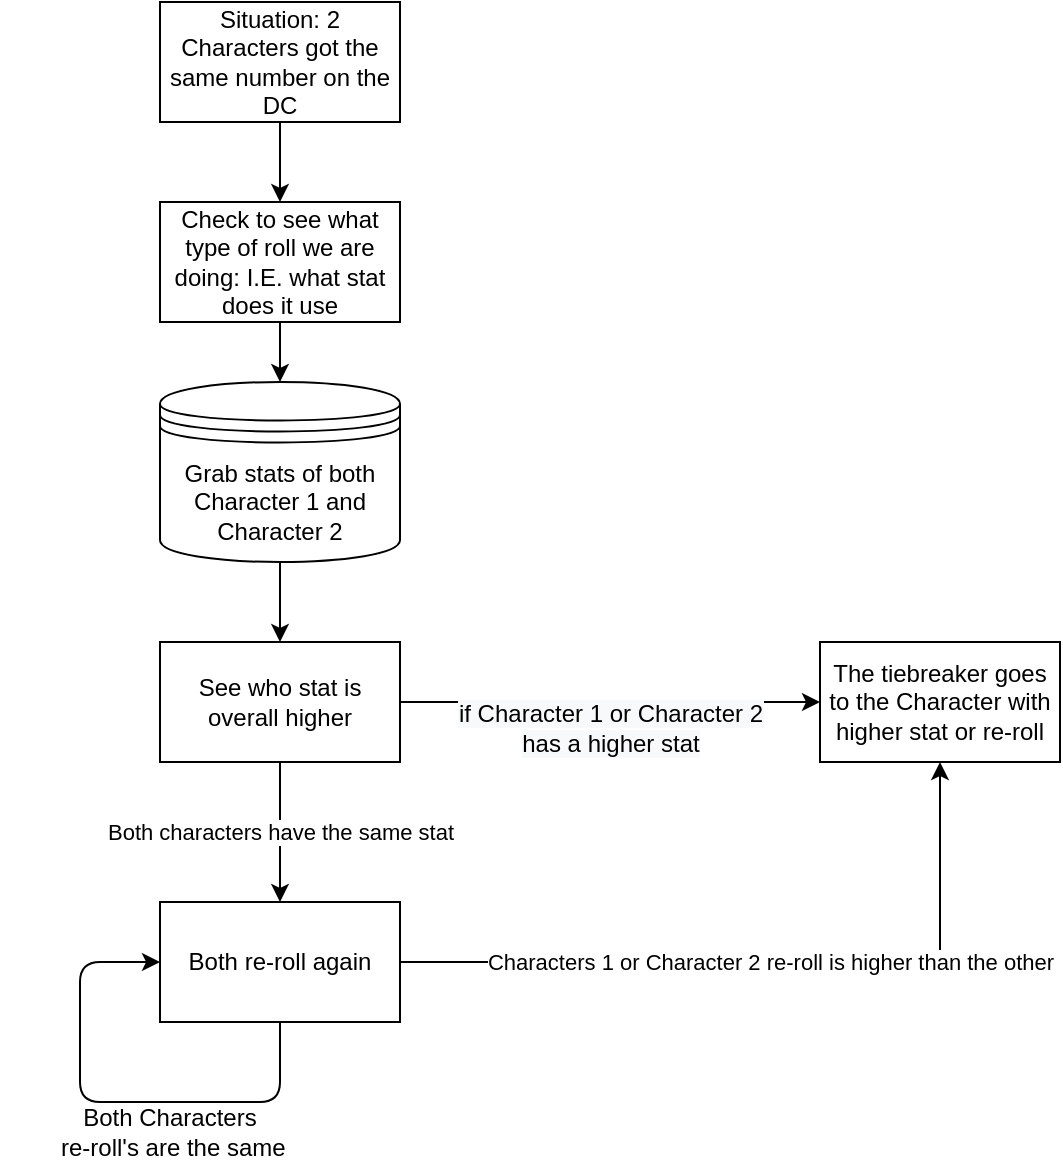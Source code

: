 <mxfile version="14.5.1" type="device"><diagram id="uEks3ra-AL9Ecp1Bl9yg" name="Page-1"><mxGraphModel dx="1627" dy="822" grid="1" gridSize="10" guides="1" tooltips="1" connect="1" arrows="1" fold="1" page="1" pageScale="1" pageWidth="850" pageHeight="1100" math="0" shadow="0"><root><mxCell id="0"/><mxCell id="1" parent="0"/><mxCell id="qg2kP4jZ26WR8wG6lAM1-16" style="edgeStyle=orthogonalEdgeStyle;rounded=0;orthogonalLoop=1;jettySize=auto;html=1;entryX=0.5;entryY=0;entryDx=0;entryDy=0;" edge="1" parent="1" source="qg2kP4jZ26WR8wG6lAM1-1" target="qg2kP4jZ26WR8wG6lAM1-3"><mxGeometry relative="1" as="geometry"/></mxCell><mxCell id="qg2kP4jZ26WR8wG6lAM1-1" value="Situation: 2 Characters got the same number on the DC" style="rounded=0;whiteSpace=wrap;html=1;" vertex="1" parent="1"><mxGeometry x="360" y="80" width="120" height="60" as="geometry"/></mxCell><mxCell id="qg2kP4jZ26WR8wG6lAM1-17" style="edgeStyle=orthogonalEdgeStyle;rounded=0;orthogonalLoop=1;jettySize=auto;html=1;entryX=0.5;entryY=0;entryDx=0;entryDy=0;" edge="1" parent="1" source="qg2kP4jZ26WR8wG6lAM1-3" target="qg2kP4jZ26WR8wG6lAM1-12"><mxGeometry relative="1" as="geometry"/></mxCell><mxCell id="qg2kP4jZ26WR8wG6lAM1-3" value="Check to see what type of roll we are doing: I.E. what stat does it use" style="rounded=0;whiteSpace=wrap;html=1;" vertex="1" parent="1"><mxGeometry x="360" y="180" width="120" height="60" as="geometry"/></mxCell><mxCell id="qg2kP4jZ26WR8wG6lAM1-10" value="&lt;br&gt;&lt;br&gt;&lt;span style=&quot;color: rgb(0 , 0 , 0) ; font-family: &amp;#34;helvetica&amp;#34; ; font-size: 12px ; font-style: normal ; font-weight: 400 ; letter-spacing: normal ; text-align: center ; text-indent: 0px ; text-transform: none ; word-spacing: 0px ; background-color: rgb(248 , 249 , 250) ; display: inline ; float: none&quot;&gt;if Character 1 or Character 2&lt;br&gt;has a higher stat&lt;/span&gt;&lt;br&gt;" style="edgeStyle=orthogonalEdgeStyle;rounded=0;orthogonalLoop=1;jettySize=auto;html=1;" edge="1" parent="1" source="qg2kP4jZ26WR8wG6lAM1-5" target="qg2kP4jZ26WR8wG6lAM1-8"><mxGeometry relative="1" as="geometry"/></mxCell><mxCell id="qg2kP4jZ26WR8wG6lAM1-11" value="Both characters have the same stat" style="edgeStyle=orthogonalEdgeStyle;rounded=0;orthogonalLoop=1;jettySize=auto;html=1;entryX=0.5;entryY=0;entryDx=0;entryDy=0;" edge="1" parent="1" source="qg2kP4jZ26WR8wG6lAM1-5" target="qg2kP4jZ26WR8wG6lAM1-15"><mxGeometry relative="1" as="geometry"><mxPoint x="410" y="570" as="targetPoint"/><Array as="points"/></mxGeometry></mxCell><mxCell id="qg2kP4jZ26WR8wG6lAM1-5" value="See who stat is overall higher" style="rounded=0;whiteSpace=wrap;html=1;" vertex="1" parent="1"><mxGeometry x="360" y="400" width="120" height="60" as="geometry"/></mxCell><mxCell id="qg2kP4jZ26WR8wG6lAM1-8" value="The tiebreaker goes to the Character with higher stat or re-roll" style="whiteSpace=wrap;html=1;" vertex="1" parent="1"><mxGeometry x="690" y="400" width="120" height="60" as="geometry"/></mxCell><mxCell id="qg2kP4jZ26WR8wG6lAM1-18" style="edgeStyle=orthogonalEdgeStyle;rounded=0;orthogonalLoop=1;jettySize=auto;html=1;entryX=0.5;entryY=0;entryDx=0;entryDy=0;" edge="1" parent="1" source="qg2kP4jZ26WR8wG6lAM1-12" target="qg2kP4jZ26WR8wG6lAM1-5"><mxGeometry relative="1" as="geometry"/></mxCell><mxCell id="qg2kP4jZ26WR8wG6lAM1-12" value="Grab stats of both Character 1 and Character 2" style="shape=datastore;whiteSpace=wrap;html=1;" vertex="1" parent="1"><mxGeometry x="360" y="270" width="120" height="90" as="geometry"/></mxCell><mxCell id="qg2kP4jZ26WR8wG6lAM1-28" value="Characters 1 or Character 2 re-roll is higher than the other" style="edgeStyle=orthogonalEdgeStyle;rounded=0;orthogonalLoop=1;jettySize=auto;html=1;entryX=0.5;entryY=1;entryDx=0;entryDy=0;" edge="1" parent="1" source="qg2kP4jZ26WR8wG6lAM1-15" target="qg2kP4jZ26WR8wG6lAM1-8"><mxGeometry relative="1" as="geometry"/></mxCell><mxCell id="qg2kP4jZ26WR8wG6lAM1-15" value="Both re-roll again" style="whiteSpace=wrap;html=1;" vertex="1" parent="1"><mxGeometry x="360" y="530" width="120" height="60" as="geometry"/></mxCell><mxCell id="qg2kP4jZ26WR8wG6lAM1-35" value="" style="endArrow=classic;html=1;entryX=0;entryY=0.5;entryDx=0;entryDy=0;" edge="1" parent="1" target="qg2kP4jZ26WR8wG6lAM1-15"><mxGeometry width="50" height="50" relative="1" as="geometry"><mxPoint x="420" y="590" as="sourcePoint"/><mxPoint x="410" y="660" as="targetPoint"/><Array as="points"><mxPoint x="420" y="630"/><mxPoint x="320" y="630"/><mxPoint x="320" y="560"/></Array></mxGeometry></mxCell><mxCell id="qg2kP4jZ26WR8wG6lAM1-37" value="Both Characters&lt;br&gt;&amp;nbsp;re-roll's are the same" style="text;html=1;strokeColor=none;fillColor=none;align=center;verticalAlign=middle;whiteSpace=wrap;rounded=0;" vertex="1" parent="1"><mxGeometry x="280" y="630" width="170" height="30" as="geometry"/></mxCell></root></mxGraphModel></diagram></mxfile>